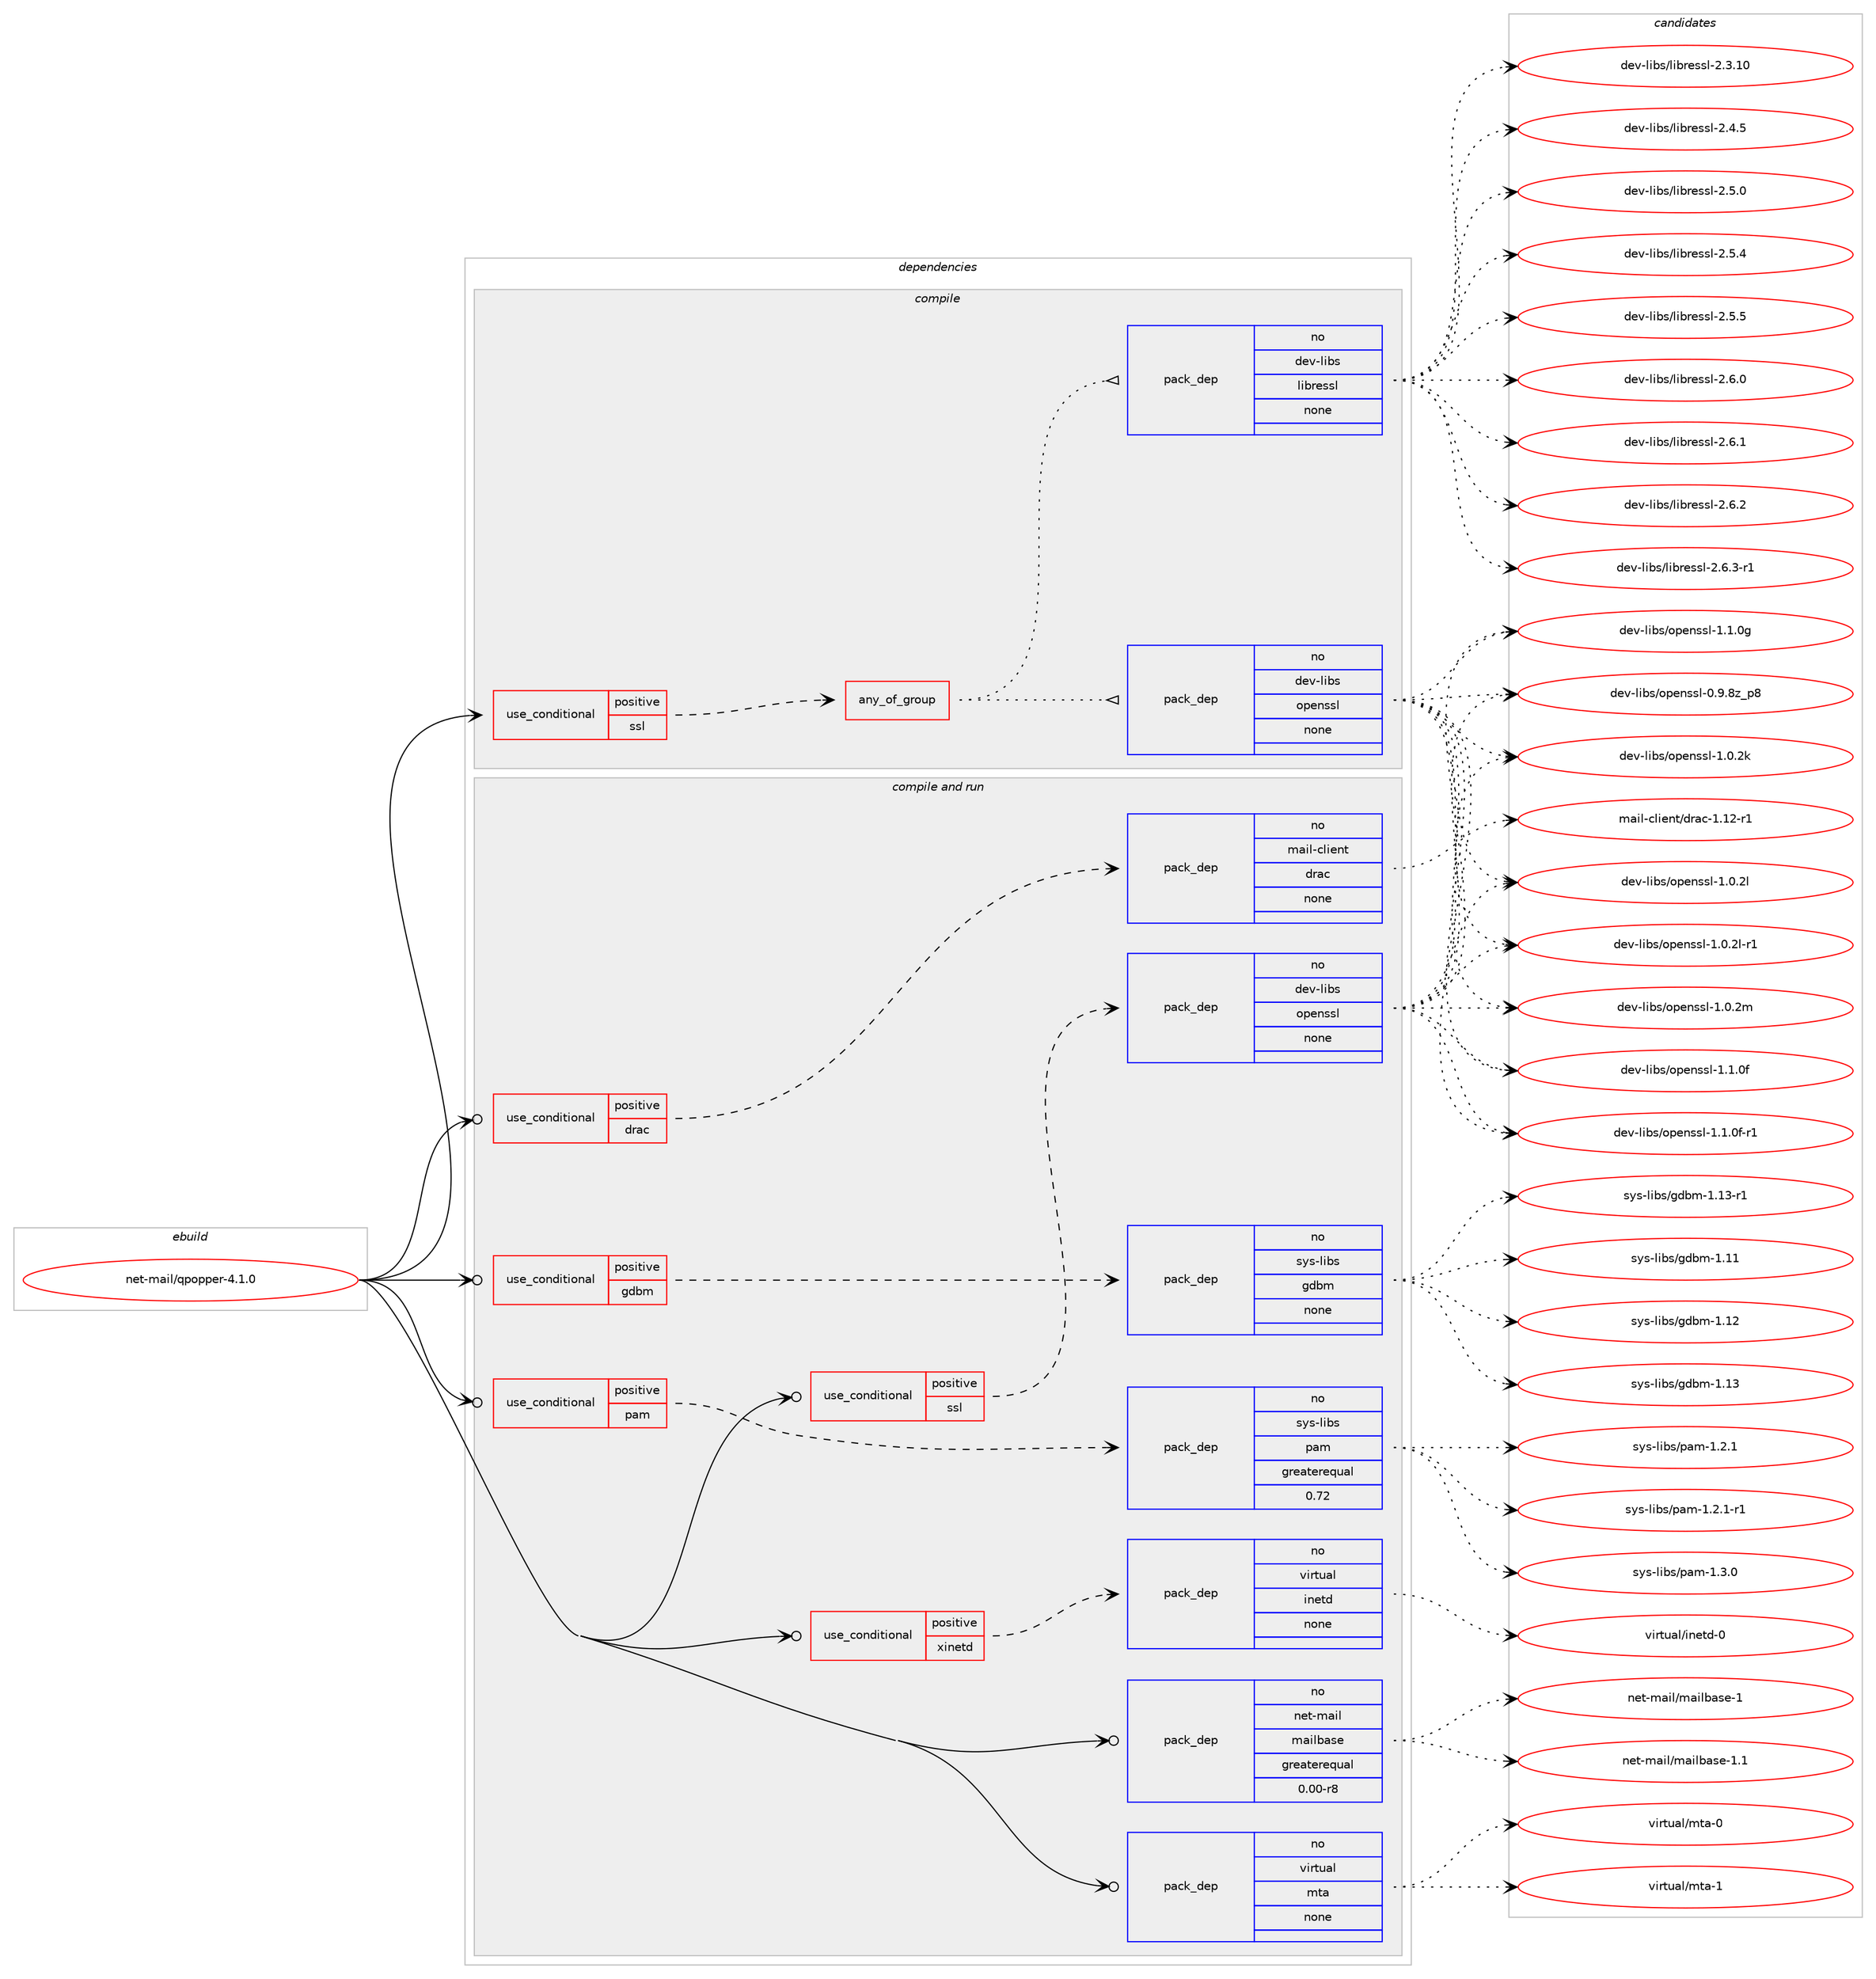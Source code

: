 digraph prolog {

# *************
# Graph options
# *************

newrank=true;
concentrate=true;
compound=true;
graph [rankdir=LR,fontname=Helvetica,fontsize=10,ranksep=1.5];#, ranksep=2.5, nodesep=0.2];
edge  [arrowhead=vee];
node  [fontname=Helvetica,fontsize=10];

# **********
# The ebuild
# **********

subgraph cluster_leftcol {
color=gray;
rank=same;
label=<<i>ebuild</i>>;
id [label="net-mail/qpopper-4.1.0", color=red, width=4, href="../net-mail/qpopper-4.1.0.svg"];
}

# ****************
# The dependencies
# ****************

subgraph cluster_midcol {
color=gray;
label=<<i>dependencies</i>>;
subgraph cluster_compile {
fillcolor="#eeeeee";
style=filled;
label=<<i>compile</i>>;
subgraph cond104600 {
dependency422486 [label=<<TABLE BORDER="0" CELLBORDER="1" CELLSPACING="0" CELLPADDING="4"><TR><TD ROWSPAN="3" CELLPADDING="10">use_conditional</TD></TR><TR><TD>positive</TD></TR><TR><TD>ssl</TD></TR></TABLE>>, shape=none, color=red];
subgraph any6933 {
dependency422487 [label=<<TABLE BORDER="0" CELLBORDER="1" CELLSPACING="0" CELLPADDING="4"><TR><TD CELLPADDING="10">any_of_group</TD></TR></TABLE>>, shape=none, color=red];subgraph pack310761 {
dependency422488 [label=<<TABLE BORDER="0" CELLBORDER="1" CELLSPACING="0" CELLPADDING="4" WIDTH="220"><TR><TD ROWSPAN="6" CELLPADDING="30">pack_dep</TD></TR><TR><TD WIDTH="110">no</TD></TR><TR><TD>dev-libs</TD></TR><TR><TD>openssl</TD></TR><TR><TD>none</TD></TR><TR><TD></TD></TR></TABLE>>, shape=none, color=blue];
}
dependency422487:e -> dependency422488:w [weight=20,style="dotted",arrowhead="oinv"];
subgraph pack310762 {
dependency422489 [label=<<TABLE BORDER="0" CELLBORDER="1" CELLSPACING="0" CELLPADDING="4" WIDTH="220"><TR><TD ROWSPAN="6" CELLPADDING="30">pack_dep</TD></TR><TR><TD WIDTH="110">no</TD></TR><TR><TD>dev-libs</TD></TR><TR><TD>libressl</TD></TR><TR><TD>none</TD></TR><TR><TD></TD></TR></TABLE>>, shape=none, color=blue];
}
dependency422487:e -> dependency422489:w [weight=20,style="dotted",arrowhead="oinv"];
}
dependency422486:e -> dependency422487:w [weight=20,style="dashed",arrowhead="vee"];
}
id:e -> dependency422486:w [weight=20,style="solid",arrowhead="vee"];
}
subgraph cluster_compileandrun {
fillcolor="#eeeeee";
style=filled;
label=<<i>compile and run</i>>;
subgraph cond104601 {
dependency422490 [label=<<TABLE BORDER="0" CELLBORDER="1" CELLSPACING="0" CELLPADDING="4"><TR><TD ROWSPAN="3" CELLPADDING="10">use_conditional</TD></TR><TR><TD>positive</TD></TR><TR><TD>drac</TD></TR></TABLE>>, shape=none, color=red];
subgraph pack310763 {
dependency422491 [label=<<TABLE BORDER="0" CELLBORDER="1" CELLSPACING="0" CELLPADDING="4" WIDTH="220"><TR><TD ROWSPAN="6" CELLPADDING="30">pack_dep</TD></TR><TR><TD WIDTH="110">no</TD></TR><TR><TD>mail-client</TD></TR><TR><TD>drac</TD></TR><TR><TD>none</TD></TR><TR><TD></TD></TR></TABLE>>, shape=none, color=blue];
}
dependency422490:e -> dependency422491:w [weight=20,style="dashed",arrowhead="vee"];
}
id:e -> dependency422490:w [weight=20,style="solid",arrowhead="odotvee"];
subgraph cond104602 {
dependency422492 [label=<<TABLE BORDER="0" CELLBORDER="1" CELLSPACING="0" CELLPADDING="4"><TR><TD ROWSPAN="3" CELLPADDING="10">use_conditional</TD></TR><TR><TD>positive</TD></TR><TR><TD>gdbm</TD></TR></TABLE>>, shape=none, color=red];
subgraph pack310764 {
dependency422493 [label=<<TABLE BORDER="0" CELLBORDER="1" CELLSPACING="0" CELLPADDING="4" WIDTH="220"><TR><TD ROWSPAN="6" CELLPADDING="30">pack_dep</TD></TR><TR><TD WIDTH="110">no</TD></TR><TR><TD>sys-libs</TD></TR><TR><TD>gdbm</TD></TR><TR><TD>none</TD></TR><TR><TD></TD></TR></TABLE>>, shape=none, color=blue];
}
dependency422492:e -> dependency422493:w [weight=20,style="dashed",arrowhead="vee"];
}
id:e -> dependency422492:w [weight=20,style="solid",arrowhead="odotvee"];
subgraph cond104603 {
dependency422494 [label=<<TABLE BORDER="0" CELLBORDER="1" CELLSPACING="0" CELLPADDING="4"><TR><TD ROWSPAN="3" CELLPADDING="10">use_conditional</TD></TR><TR><TD>positive</TD></TR><TR><TD>pam</TD></TR></TABLE>>, shape=none, color=red];
subgraph pack310765 {
dependency422495 [label=<<TABLE BORDER="0" CELLBORDER="1" CELLSPACING="0" CELLPADDING="4" WIDTH="220"><TR><TD ROWSPAN="6" CELLPADDING="30">pack_dep</TD></TR><TR><TD WIDTH="110">no</TD></TR><TR><TD>sys-libs</TD></TR><TR><TD>pam</TD></TR><TR><TD>greaterequal</TD></TR><TR><TD>0.72</TD></TR></TABLE>>, shape=none, color=blue];
}
dependency422494:e -> dependency422495:w [weight=20,style="dashed",arrowhead="vee"];
}
id:e -> dependency422494:w [weight=20,style="solid",arrowhead="odotvee"];
subgraph cond104604 {
dependency422496 [label=<<TABLE BORDER="0" CELLBORDER="1" CELLSPACING="0" CELLPADDING="4"><TR><TD ROWSPAN="3" CELLPADDING="10">use_conditional</TD></TR><TR><TD>positive</TD></TR><TR><TD>ssl</TD></TR></TABLE>>, shape=none, color=red];
subgraph pack310766 {
dependency422497 [label=<<TABLE BORDER="0" CELLBORDER="1" CELLSPACING="0" CELLPADDING="4" WIDTH="220"><TR><TD ROWSPAN="6" CELLPADDING="30">pack_dep</TD></TR><TR><TD WIDTH="110">no</TD></TR><TR><TD>dev-libs</TD></TR><TR><TD>openssl</TD></TR><TR><TD>none</TD></TR><TR><TD></TD></TR></TABLE>>, shape=none, color=blue];
}
dependency422496:e -> dependency422497:w [weight=20,style="dashed",arrowhead="vee"];
}
id:e -> dependency422496:w [weight=20,style="solid",arrowhead="odotvee"];
subgraph cond104605 {
dependency422498 [label=<<TABLE BORDER="0" CELLBORDER="1" CELLSPACING="0" CELLPADDING="4"><TR><TD ROWSPAN="3" CELLPADDING="10">use_conditional</TD></TR><TR><TD>positive</TD></TR><TR><TD>xinetd</TD></TR></TABLE>>, shape=none, color=red];
subgraph pack310767 {
dependency422499 [label=<<TABLE BORDER="0" CELLBORDER="1" CELLSPACING="0" CELLPADDING="4" WIDTH="220"><TR><TD ROWSPAN="6" CELLPADDING="30">pack_dep</TD></TR><TR><TD WIDTH="110">no</TD></TR><TR><TD>virtual</TD></TR><TR><TD>inetd</TD></TR><TR><TD>none</TD></TR><TR><TD></TD></TR></TABLE>>, shape=none, color=blue];
}
dependency422498:e -> dependency422499:w [weight=20,style="dashed",arrowhead="vee"];
}
id:e -> dependency422498:w [weight=20,style="solid",arrowhead="odotvee"];
subgraph pack310768 {
dependency422500 [label=<<TABLE BORDER="0" CELLBORDER="1" CELLSPACING="0" CELLPADDING="4" WIDTH="220"><TR><TD ROWSPAN="6" CELLPADDING="30">pack_dep</TD></TR><TR><TD WIDTH="110">no</TD></TR><TR><TD>net-mail</TD></TR><TR><TD>mailbase</TD></TR><TR><TD>greaterequal</TD></TR><TR><TD>0.00-r8</TD></TR></TABLE>>, shape=none, color=blue];
}
id:e -> dependency422500:w [weight=20,style="solid",arrowhead="odotvee"];
subgraph pack310769 {
dependency422501 [label=<<TABLE BORDER="0" CELLBORDER="1" CELLSPACING="0" CELLPADDING="4" WIDTH="220"><TR><TD ROWSPAN="6" CELLPADDING="30">pack_dep</TD></TR><TR><TD WIDTH="110">no</TD></TR><TR><TD>virtual</TD></TR><TR><TD>mta</TD></TR><TR><TD>none</TD></TR><TR><TD></TD></TR></TABLE>>, shape=none, color=blue];
}
id:e -> dependency422501:w [weight=20,style="solid",arrowhead="odotvee"];
}
subgraph cluster_run {
fillcolor="#eeeeee";
style=filled;
label=<<i>run</i>>;
}
}

# **************
# The candidates
# **************

subgraph cluster_choices {
rank=same;
color=gray;
label=<<i>candidates</i>>;

subgraph choice310761 {
color=black;
nodesep=1;
choice1001011184510810598115471111121011101151151084548465746561229511256 [label="dev-libs/openssl-0.9.8z_p8", color=red, width=4,href="../dev-libs/openssl-0.9.8z_p8.svg"];
choice100101118451081059811547111112101110115115108454946484650107 [label="dev-libs/openssl-1.0.2k", color=red, width=4,href="../dev-libs/openssl-1.0.2k.svg"];
choice100101118451081059811547111112101110115115108454946484650108 [label="dev-libs/openssl-1.0.2l", color=red, width=4,href="../dev-libs/openssl-1.0.2l.svg"];
choice1001011184510810598115471111121011101151151084549464846501084511449 [label="dev-libs/openssl-1.0.2l-r1", color=red, width=4,href="../dev-libs/openssl-1.0.2l-r1.svg"];
choice100101118451081059811547111112101110115115108454946484650109 [label="dev-libs/openssl-1.0.2m", color=red, width=4,href="../dev-libs/openssl-1.0.2m.svg"];
choice100101118451081059811547111112101110115115108454946494648102 [label="dev-libs/openssl-1.1.0f", color=red, width=4,href="../dev-libs/openssl-1.1.0f.svg"];
choice1001011184510810598115471111121011101151151084549464946481024511449 [label="dev-libs/openssl-1.1.0f-r1", color=red, width=4,href="../dev-libs/openssl-1.1.0f-r1.svg"];
choice100101118451081059811547111112101110115115108454946494648103 [label="dev-libs/openssl-1.1.0g", color=red, width=4,href="../dev-libs/openssl-1.1.0g.svg"];
dependency422488:e -> choice1001011184510810598115471111121011101151151084548465746561229511256:w [style=dotted,weight="100"];
dependency422488:e -> choice100101118451081059811547111112101110115115108454946484650107:w [style=dotted,weight="100"];
dependency422488:e -> choice100101118451081059811547111112101110115115108454946484650108:w [style=dotted,weight="100"];
dependency422488:e -> choice1001011184510810598115471111121011101151151084549464846501084511449:w [style=dotted,weight="100"];
dependency422488:e -> choice100101118451081059811547111112101110115115108454946484650109:w [style=dotted,weight="100"];
dependency422488:e -> choice100101118451081059811547111112101110115115108454946494648102:w [style=dotted,weight="100"];
dependency422488:e -> choice1001011184510810598115471111121011101151151084549464946481024511449:w [style=dotted,weight="100"];
dependency422488:e -> choice100101118451081059811547111112101110115115108454946494648103:w [style=dotted,weight="100"];
}
subgraph choice310762 {
color=black;
nodesep=1;
choice1001011184510810598115471081059811410111511510845504651464948 [label="dev-libs/libressl-2.3.10", color=red, width=4,href="../dev-libs/libressl-2.3.10.svg"];
choice10010111845108105981154710810598114101115115108455046524653 [label="dev-libs/libressl-2.4.5", color=red, width=4,href="../dev-libs/libressl-2.4.5.svg"];
choice10010111845108105981154710810598114101115115108455046534648 [label="dev-libs/libressl-2.5.0", color=red, width=4,href="../dev-libs/libressl-2.5.0.svg"];
choice10010111845108105981154710810598114101115115108455046534652 [label="dev-libs/libressl-2.5.4", color=red, width=4,href="../dev-libs/libressl-2.5.4.svg"];
choice10010111845108105981154710810598114101115115108455046534653 [label="dev-libs/libressl-2.5.5", color=red, width=4,href="../dev-libs/libressl-2.5.5.svg"];
choice10010111845108105981154710810598114101115115108455046544648 [label="dev-libs/libressl-2.6.0", color=red, width=4,href="../dev-libs/libressl-2.6.0.svg"];
choice10010111845108105981154710810598114101115115108455046544649 [label="dev-libs/libressl-2.6.1", color=red, width=4,href="../dev-libs/libressl-2.6.1.svg"];
choice10010111845108105981154710810598114101115115108455046544650 [label="dev-libs/libressl-2.6.2", color=red, width=4,href="../dev-libs/libressl-2.6.2.svg"];
choice100101118451081059811547108105981141011151151084550465446514511449 [label="dev-libs/libressl-2.6.3-r1", color=red, width=4,href="../dev-libs/libressl-2.6.3-r1.svg"];
dependency422489:e -> choice1001011184510810598115471081059811410111511510845504651464948:w [style=dotted,weight="100"];
dependency422489:e -> choice10010111845108105981154710810598114101115115108455046524653:w [style=dotted,weight="100"];
dependency422489:e -> choice10010111845108105981154710810598114101115115108455046534648:w [style=dotted,weight="100"];
dependency422489:e -> choice10010111845108105981154710810598114101115115108455046534652:w [style=dotted,weight="100"];
dependency422489:e -> choice10010111845108105981154710810598114101115115108455046534653:w [style=dotted,weight="100"];
dependency422489:e -> choice10010111845108105981154710810598114101115115108455046544648:w [style=dotted,weight="100"];
dependency422489:e -> choice10010111845108105981154710810598114101115115108455046544649:w [style=dotted,weight="100"];
dependency422489:e -> choice10010111845108105981154710810598114101115115108455046544650:w [style=dotted,weight="100"];
dependency422489:e -> choice100101118451081059811547108105981141011151151084550465446514511449:w [style=dotted,weight="100"];
}
subgraph choice310763 {
color=black;
nodesep=1;
choice10997105108459910810510111011647100114979945494649504511449 [label="mail-client/drac-1.12-r1", color=red, width=4,href="../mail-client/drac-1.12-r1.svg"];
dependency422491:e -> choice10997105108459910810510111011647100114979945494649504511449:w [style=dotted,weight="100"];
}
subgraph choice310764 {
color=black;
nodesep=1;
choice115121115451081059811547103100981094549464949 [label="sys-libs/gdbm-1.11", color=red, width=4,href="../sys-libs/gdbm-1.11.svg"];
choice115121115451081059811547103100981094549464950 [label="sys-libs/gdbm-1.12", color=red, width=4,href="../sys-libs/gdbm-1.12.svg"];
choice115121115451081059811547103100981094549464951 [label="sys-libs/gdbm-1.13", color=red, width=4,href="../sys-libs/gdbm-1.13.svg"];
choice1151211154510810598115471031009810945494649514511449 [label="sys-libs/gdbm-1.13-r1", color=red, width=4,href="../sys-libs/gdbm-1.13-r1.svg"];
dependency422493:e -> choice115121115451081059811547103100981094549464949:w [style=dotted,weight="100"];
dependency422493:e -> choice115121115451081059811547103100981094549464950:w [style=dotted,weight="100"];
dependency422493:e -> choice115121115451081059811547103100981094549464951:w [style=dotted,weight="100"];
dependency422493:e -> choice1151211154510810598115471031009810945494649514511449:w [style=dotted,weight="100"];
}
subgraph choice310765 {
color=black;
nodesep=1;
choice11512111545108105981154711297109454946504649 [label="sys-libs/pam-1.2.1", color=red, width=4,href="../sys-libs/pam-1.2.1.svg"];
choice115121115451081059811547112971094549465046494511449 [label="sys-libs/pam-1.2.1-r1", color=red, width=4,href="../sys-libs/pam-1.2.1-r1.svg"];
choice11512111545108105981154711297109454946514648 [label="sys-libs/pam-1.3.0", color=red, width=4,href="../sys-libs/pam-1.3.0.svg"];
dependency422495:e -> choice11512111545108105981154711297109454946504649:w [style=dotted,weight="100"];
dependency422495:e -> choice115121115451081059811547112971094549465046494511449:w [style=dotted,weight="100"];
dependency422495:e -> choice11512111545108105981154711297109454946514648:w [style=dotted,weight="100"];
}
subgraph choice310766 {
color=black;
nodesep=1;
choice1001011184510810598115471111121011101151151084548465746561229511256 [label="dev-libs/openssl-0.9.8z_p8", color=red, width=4,href="../dev-libs/openssl-0.9.8z_p8.svg"];
choice100101118451081059811547111112101110115115108454946484650107 [label="dev-libs/openssl-1.0.2k", color=red, width=4,href="../dev-libs/openssl-1.0.2k.svg"];
choice100101118451081059811547111112101110115115108454946484650108 [label="dev-libs/openssl-1.0.2l", color=red, width=4,href="../dev-libs/openssl-1.0.2l.svg"];
choice1001011184510810598115471111121011101151151084549464846501084511449 [label="dev-libs/openssl-1.0.2l-r1", color=red, width=4,href="../dev-libs/openssl-1.0.2l-r1.svg"];
choice100101118451081059811547111112101110115115108454946484650109 [label="dev-libs/openssl-1.0.2m", color=red, width=4,href="../dev-libs/openssl-1.0.2m.svg"];
choice100101118451081059811547111112101110115115108454946494648102 [label="dev-libs/openssl-1.1.0f", color=red, width=4,href="../dev-libs/openssl-1.1.0f.svg"];
choice1001011184510810598115471111121011101151151084549464946481024511449 [label="dev-libs/openssl-1.1.0f-r1", color=red, width=4,href="../dev-libs/openssl-1.1.0f-r1.svg"];
choice100101118451081059811547111112101110115115108454946494648103 [label="dev-libs/openssl-1.1.0g", color=red, width=4,href="../dev-libs/openssl-1.1.0g.svg"];
dependency422497:e -> choice1001011184510810598115471111121011101151151084548465746561229511256:w [style=dotted,weight="100"];
dependency422497:e -> choice100101118451081059811547111112101110115115108454946484650107:w [style=dotted,weight="100"];
dependency422497:e -> choice100101118451081059811547111112101110115115108454946484650108:w [style=dotted,weight="100"];
dependency422497:e -> choice1001011184510810598115471111121011101151151084549464846501084511449:w [style=dotted,weight="100"];
dependency422497:e -> choice100101118451081059811547111112101110115115108454946484650109:w [style=dotted,weight="100"];
dependency422497:e -> choice100101118451081059811547111112101110115115108454946494648102:w [style=dotted,weight="100"];
dependency422497:e -> choice1001011184510810598115471111121011101151151084549464946481024511449:w [style=dotted,weight="100"];
dependency422497:e -> choice100101118451081059811547111112101110115115108454946494648103:w [style=dotted,weight="100"];
}
subgraph choice310767 {
color=black;
nodesep=1;
choice11810511411611797108471051101011161004548 [label="virtual/inetd-0", color=red, width=4,href="../virtual/inetd-0.svg"];
dependency422499:e -> choice11810511411611797108471051101011161004548:w [style=dotted,weight="100"];
}
subgraph choice310768 {
color=black;
nodesep=1;
choice1101011164510997105108471099710510898971151014549 [label="net-mail/mailbase-1", color=red, width=4,href="../net-mail/mailbase-1.svg"];
choice11010111645109971051084710997105108989711510145494649 [label="net-mail/mailbase-1.1", color=red, width=4,href="../net-mail/mailbase-1.1.svg"];
dependency422500:e -> choice1101011164510997105108471099710510898971151014549:w [style=dotted,weight="100"];
dependency422500:e -> choice11010111645109971051084710997105108989711510145494649:w [style=dotted,weight="100"];
}
subgraph choice310769 {
color=black;
nodesep=1;
choice1181051141161179710847109116974548 [label="virtual/mta-0", color=red, width=4,href="../virtual/mta-0.svg"];
choice1181051141161179710847109116974549 [label="virtual/mta-1", color=red, width=4,href="../virtual/mta-1.svg"];
dependency422501:e -> choice1181051141161179710847109116974548:w [style=dotted,weight="100"];
dependency422501:e -> choice1181051141161179710847109116974549:w [style=dotted,weight="100"];
}
}

}
